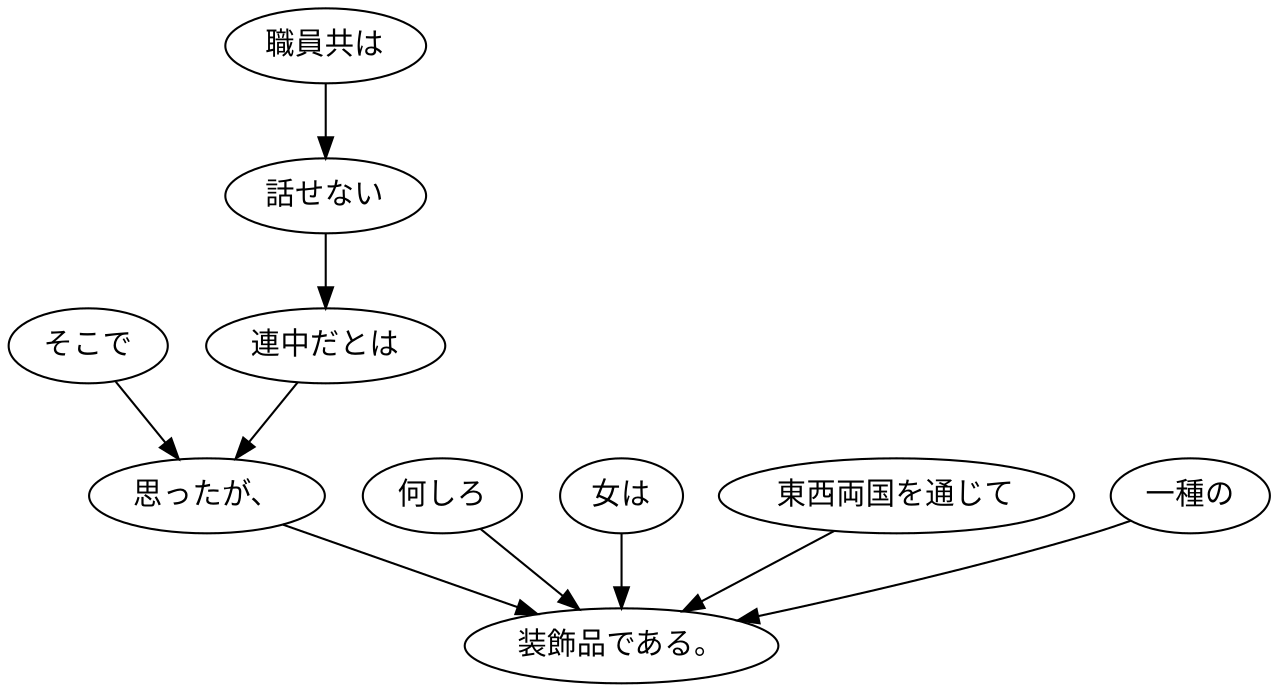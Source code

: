 digraph graph4264 {
	node0 [label="そこで"];
	node1 [label="職員共は"];
	node2 [label="話せない"];
	node3 [label="連中だとは"];
	node4 [label="思ったが、"];
	node5 [label="何しろ"];
	node6 [label="女は"];
	node7 [label="東西両国を通じて"];
	node8 [label="一種の"];
	node9 [label="装飾品である。"];
	node0 -> node4;
	node1 -> node2;
	node2 -> node3;
	node3 -> node4;
	node4 -> node9;
	node5 -> node9;
	node6 -> node9;
	node7 -> node9;
	node8 -> node9;
}

